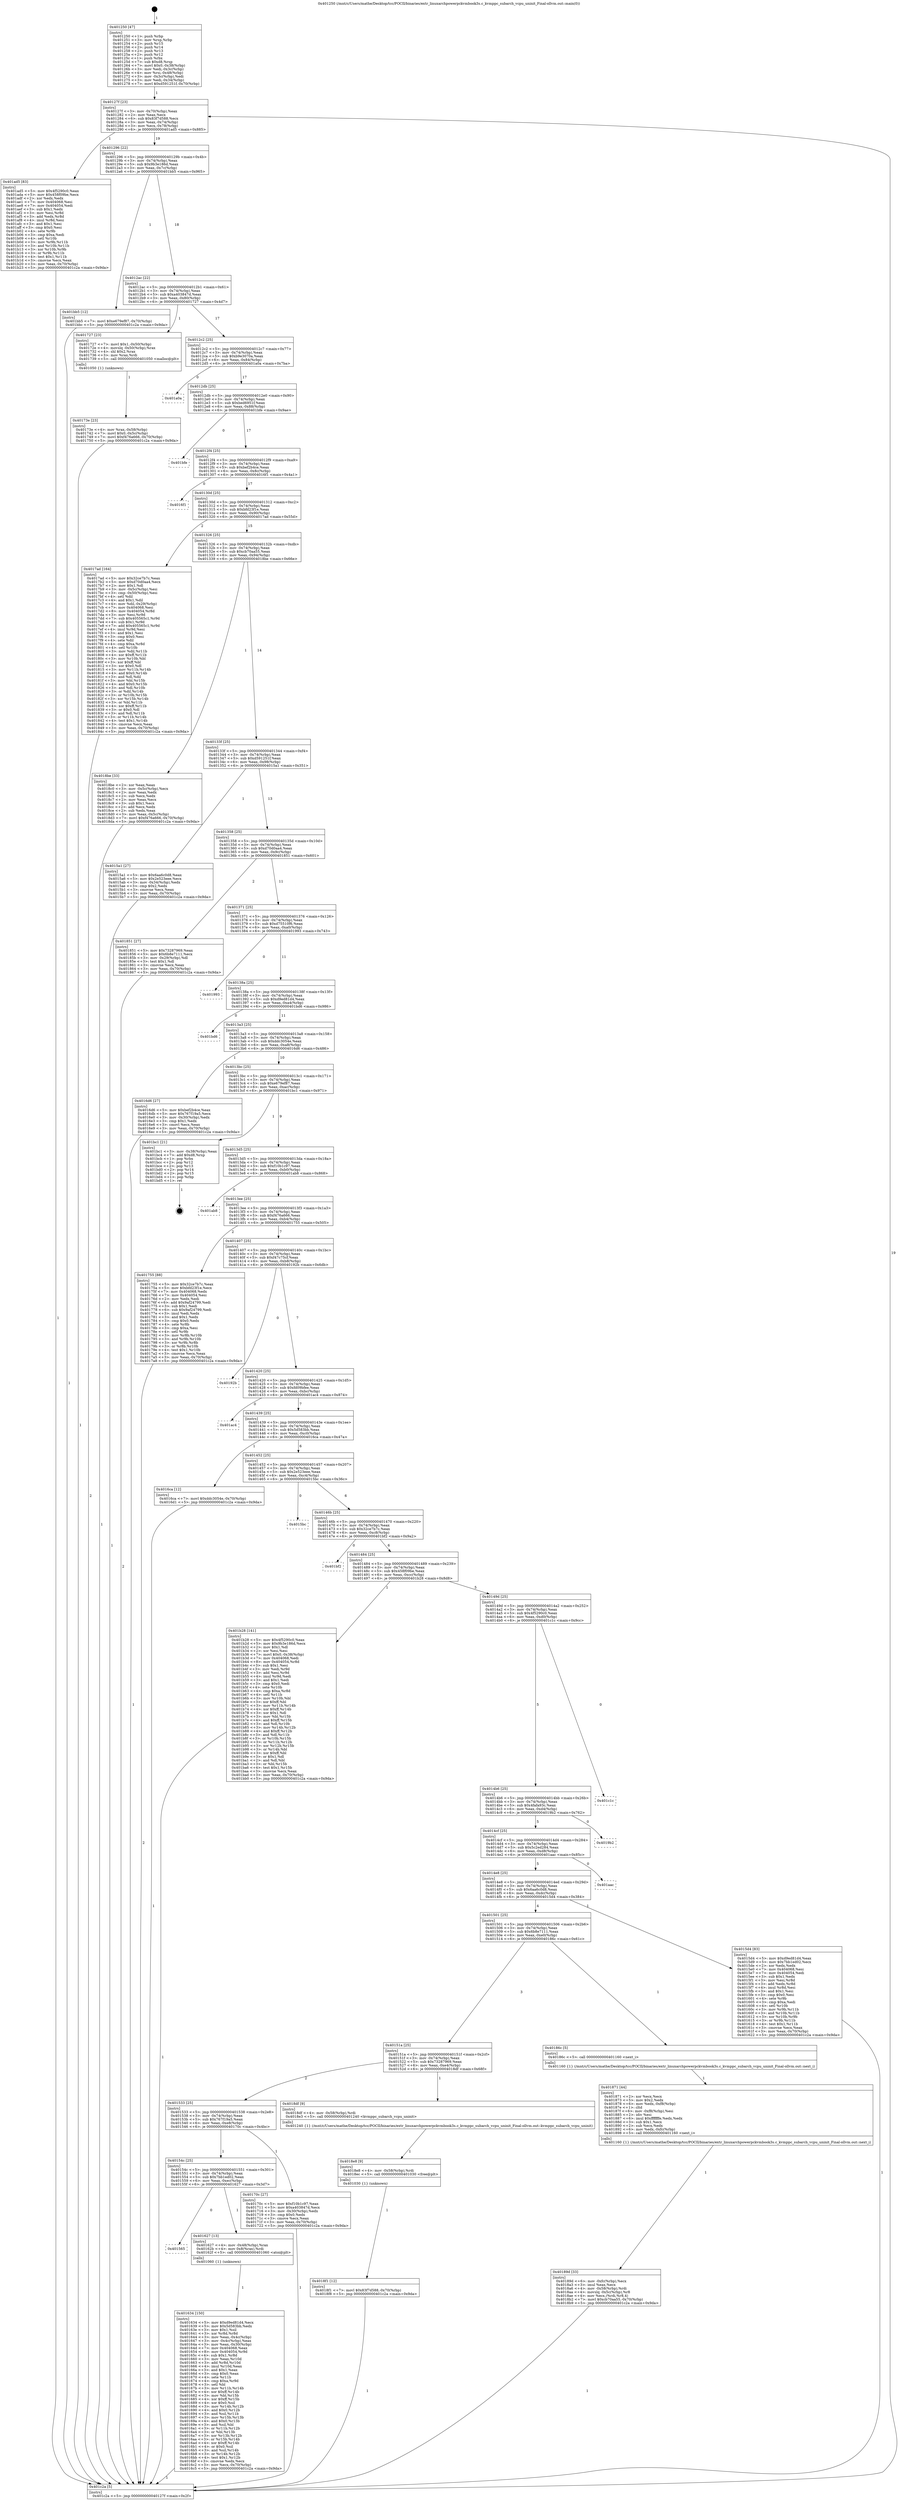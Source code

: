 digraph "0x401250" {
  label = "0x401250 (/mnt/c/Users/mathe/Desktop/tcc/POCII/binaries/extr_linuxarchpowerpckvmbook3s.c_kvmppc_subarch_vcpu_uninit_Final-ollvm.out::main(0))"
  labelloc = "t"
  node[shape=record]

  Entry [label="",width=0.3,height=0.3,shape=circle,fillcolor=black,style=filled]
  "0x40127f" [label="{
     0x40127f [23]\l
     | [instrs]\l
     &nbsp;&nbsp;0x40127f \<+3\>: mov -0x70(%rbp),%eax\l
     &nbsp;&nbsp;0x401282 \<+2\>: mov %eax,%ecx\l
     &nbsp;&nbsp;0x401284 \<+6\>: sub $0x83f7d588,%ecx\l
     &nbsp;&nbsp;0x40128a \<+3\>: mov %eax,-0x74(%rbp)\l
     &nbsp;&nbsp;0x40128d \<+3\>: mov %ecx,-0x78(%rbp)\l
     &nbsp;&nbsp;0x401290 \<+6\>: je 0000000000401ad5 \<main+0x885\>\l
  }"]
  "0x401ad5" [label="{
     0x401ad5 [83]\l
     | [instrs]\l
     &nbsp;&nbsp;0x401ad5 \<+5\>: mov $0x4f5290c0,%eax\l
     &nbsp;&nbsp;0x401ada \<+5\>: mov $0x458f09be,%ecx\l
     &nbsp;&nbsp;0x401adf \<+2\>: xor %edx,%edx\l
     &nbsp;&nbsp;0x401ae1 \<+7\>: mov 0x404068,%esi\l
     &nbsp;&nbsp;0x401ae8 \<+7\>: mov 0x404054,%edi\l
     &nbsp;&nbsp;0x401aef \<+3\>: sub $0x1,%edx\l
     &nbsp;&nbsp;0x401af2 \<+3\>: mov %esi,%r8d\l
     &nbsp;&nbsp;0x401af5 \<+3\>: add %edx,%r8d\l
     &nbsp;&nbsp;0x401af8 \<+4\>: imul %r8d,%esi\l
     &nbsp;&nbsp;0x401afc \<+3\>: and $0x1,%esi\l
     &nbsp;&nbsp;0x401aff \<+3\>: cmp $0x0,%esi\l
     &nbsp;&nbsp;0x401b02 \<+4\>: sete %r9b\l
     &nbsp;&nbsp;0x401b06 \<+3\>: cmp $0xa,%edi\l
     &nbsp;&nbsp;0x401b09 \<+4\>: setl %r10b\l
     &nbsp;&nbsp;0x401b0d \<+3\>: mov %r9b,%r11b\l
     &nbsp;&nbsp;0x401b10 \<+3\>: and %r10b,%r11b\l
     &nbsp;&nbsp;0x401b13 \<+3\>: xor %r10b,%r9b\l
     &nbsp;&nbsp;0x401b16 \<+3\>: or %r9b,%r11b\l
     &nbsp;&nbsp;0x401b19 \<+4\>: test $0x1,%r11b\l
     &nbsp;&nbsp;0x401b1d \<+3\>: cmovne %ecx,%eax\l
     &nbsp;&nbsp;0x401b20 \<+3\>: mov %eax,-0x70(%rbp)\l
     &nbsp;&nbsp;0x401b23 \<+5\>: jmp 0000000000401c2a \<main+0x9da\>\l
  }"]
  "0x401296" [label="{
     0x401296 [22]\l
     | [instrs]\l
     &nbsp;&nbsp;0x401296 \<+5\>: jmp 000000000040129b \<main+0x4b\>\l
     &nbsp;&nbsp;0x40129b \<+3\>: mov -0x74(%rbp),%eax\l
     &nbsp;&nbsp;0x40129e \<+5\>: sub $0x9b3e186d,%eax\l
     &nbsp;&nbsp;0x4012a3 \<+3\>: mov %eax,-0x7c(%rbp)\l
     &nbsp;&nbsp;0x4012a6 \<+6\>: je 0000000000401bb5 \<main+0x965\>\l
  }"]
  Exit [label="",width=0.3,height=0.3,shape=circle,fillcolor=black,style=filled,peripheries=2]
  "0x401bb5" [label="{
     0x401bb5 [12]\l
     | [instrs]\l
     &nbsp;&nbsp;0x401bb5 \<+7\>: movl $0xe679ef87,-0x70(%rbp)\l
     &nbsp;&nbsp;0x401bbc \<+5\>: jmp 0000000000401c2a \<main+0x9da\>\l
  }"]
  "0x4012ac" [label="{
     0x4012ac [22]\l
     | [instrs]\l
     &nbsp;&nbsp;0x4012ac \<+5\>: jmp 00000000004012b1 \<main+0x61\>\l
     &nbsp;&nbsp;0x4012b1 \<+3\>: mov -0x74(%rbp),%eax\l
     &nbsp;&nbsp;0x4012b4 \<+5\>: sub $0xa403847d,%eax\l
     &nbsp;&nbsp;0x4012b9 \<+3\>: mov %eax,-0x80(%rbp)\l
     &nbsp;&nbsp;0x4012bc \<+6\>: je 0000000000401727 \<main+0x4d7\>\l
  }"]
  "0x4018f1" [label="{
     0x4018f1 [12]\l
     | [instrs]\l
     &nbsp;&nbsp;0x4018f1 \<+7\>: movl $0x83f7d588,-0x70(%rbp)\l
     &nbsp;&nbsp;0x4018f8 \<+5\>: jmp 0000000000401c2a \<main+0x9da\>\l
  }"]
  "0x401727" [label="{
     0x401727 [23]\l
     | [instrs]\l
     &nbsp;&nbsp;0x401727 \<+7\>: movl $0x1,-0x50(%rbp)\l
     &nbsp;&nbsp;0x40172e \<+4\>: movslq -0x50(%rbp),%rax\l
     &nbsp;&nbsp;0x401732 \<+4\>: shl $0x2,%rax\l
     &nbsp;&nbsp;0x401736 \<+3\>: mov %rax,%rdi\l
     &nbsp;&nbsp;0x401739 \<+5\>: call 0000000000401050 \<malloc@plt\>\l
     | [calls]\l
     &nbsp;&nbsp;0x401050 \{1\} (unknown)\l
  }"]
  "0x4012c2" [label="{
     0x4012c2 [25]\l
     | [instrs]\l
     &nbsp;&nbsp;0x4012c2 \<+5\>: jmp 00000000004012c7 \<main+0x77\>\l
     &nbsp;&nbsp;0x4012c7 \<+3\>: mov -0x74(%rbp),%eax\l
     &nbsp;&nbsp;0x4012ca \<+5\>: sub $0xb9e3070a,%eax\l
     &nbsp;&nbsp;0x4012cf \<+6\>: mov %eax,-0x84(%rbp)\l
     &nbsp;&nbsp;0x4012d5 \<+6\>: je 0000000000401a0a \<main+0x7ba\>\l
  }"]
  "0x4018e8" [label="{
     0x4018e8 [9]\l
     | [instrs]\l
     &nbsp;&nbsp;0x4018e8 \<+4\>: mov -0x58(%rbp),%rdi\l
     &nbsp;&nbsp;0x4018ec \<+5\>: call 0000000000401030 \<free@plt\>\l
     | [calls]\l
     &nbsp;&nbsp;0x401030 \{1\} (unknown)\l
  }"]
  "0x401a0a" [label="{
     0x401a0a\l
  }", style=dashed]
  "0x4012db" [label="{
     0x4012db [25]\l
     | [instrs]\l
     &nbsp;&nbsp;0x4012db \<+5\>: jmp 00000000004012e0 \<main+0x90\>\l
     &nbsp;&nbsp;0x4012e0 \<+3\>: mov -0x74(%rbp),%eax\l
     &nbsp;&nbsp;0x4012e3 \<+5\>: sub $0xbed6951f,%eax\l
     &nbsp;&nbsp;0x4012e8 \<+6\>: mov %eax,-0x88(%rbp)\l
     &nbsp;&nbsp;0x4012ee \<+6\>: je 0000000000401bfe \<main+0x9ae\>\l
  }"]
  "0x40189d" [label="{
     0x40189d [33]\l
     | [instrs]\l
     &nbsp;&nbsp;0x40189d \<+6\>: mov -0xfc(%rbp),%ecx\l
     &nbsp;&nbsp;0x4018a3 \<+3\>: imul %eax,%ecx\l
     &nbsp;&nbsp;0x4018a6 \<+4\>: mov -0x58(%rbp),%rdi\l
     &nbsp;&nbsp;0x4018aa \<+4\>: movslq -0x5c(%rbp),%r8\l
     &nbsp;&nbsp;0x4018ae \<+4\>: mov %ecx,(%rdi,%r8,4)\l
     &nbsp;&nbsp;0x4018b2 \<+7\>: movl $0xcb70aa55,-0x70(%rbp)\l
     &nbsp;&nbsp;0x4018b9 \<+5\>: jmp 0000000000401c2a \<main+0x9da\>\l
  }"]
  "0x401bfe" [label="{
     0x401bfe\l
  }", style=dashed]
  "0x4012f4" [label="{
     0x4012f4 [25]\l
     | [instrs]\l
     &nbsp;&nbsp;0x4012f4 \<+5\>: jmp 00000000004012f9 \<main+0xa9\>\l
     &nbsp;&nbsp;0x4012f9 \<+3\>: mov -0x74(%rbp),%eax\l
     &nbsp;&nbsp;0x4012fc \<+5\>: sub $0xbef2b4ce,%eax\l
     &nbsp;&nbsp;0x401301 \<+6\>: mov %eax,-0x8c(%rbp)\l
     &nbsp;&nbsp;0x401307 \<+6\>: je 00000000004016f1 \<main+0x4a1\>\l
  }"]
  "0x401871" [label="{
     0x401871 [44]\l
     | [instrs]\l
     &nbsp;&nbsp;0x401871 \<+2\>: xor %ecx,%ecx\l
     &nbsp;&nbsp;0x401873 \<+5\>: mov $0x2,%edx\l
     &nbsp;&nbsp;0x401878 \<+6\>: mov %edx,-0xf8(%rbp)\l
     &nbsp;&nbsp;0x40187e \<+1\>: cltd\l
     &nbsp;&nbsp;0x40187f \<+6\>: mov -0xf8(%rbp),%esi\l
     &nbsp;&nbsp;0x401885 \<+2\>: idiv %esi\l
     &nbsp;&nbsp;0x401887 \<+6\>: imul $0xfffffffe,%edx,%edx\l
     &nbsp;&nbsp;0x40188d \<+3\>: sub $0x1,%ecx\l
     &nbsp;&nbsp;0x401890 \<+2\>: sub %ecx,%edx\l
     &nbsp;&nbsp;0x401892 \<+6\>: mov %edx,-0xfc(%rbp)\l
     &nbsp;&nbsp;0x401898 \<+5\>: call 0000000000401160 \<next_i\>\l
     | [calls]\l
     &nbsp;&nbsp;0x401160 \{1\} (/mnt/c/Users/mathe/Desktop/tcc/POCII/binaries/extr_linuxarchpowerpckvmbook3s.c_kvmppc_subarch_vcpu_uninit_Final-ollvm.out::next_i)\l
  }"]
  "0x4016f1" [label="{
     0x4016f1\l
  }", style=dashed]
  "0x40130d" [label="{
     0x40130d [25]\l
     | [instrs]\l
     &nbsp;&nbsp;0x40130d \<+5\>: jmp 0000000000401312 \<main+0xc2\>\l
     &nbsp;&nbsp;0x401312 \<+3\>: mov -0x74(%rbp),%eax\l
     &nbsp;&nbsp;0x401315 \<+5\>: sub $0xbfd23f1e,%eax\l
     &nbsp;&nbsp;0x40131a \<+6\>: mov %eax,-0x90(%rbp)\l
     &nbsp;&nbsp;0x401320 \<+6\>: je 00000000004017ad \<main+0x55d\>\l
  }"]
  "0x40173e" [label="{
     0x40173e [23]\l
     | [instrs]\l
     &nbsp;&nbsp;0x40173e \<+4\>: mov %rax,-0x58(%rbp)\l
     &nbsp;&nbsp;0x401742 \<+7\>: movl $0x0,-0x5c(%rbp)\l
     &nbsp;&nbsp;0x401749 \<+7\>: movl $0xf476a666,-0x70(%rbp)\l
     &nbsp;&nbsp;0x401750 \<+5\>: jmp 0000000000401c2a \<main+0x9da\>\l
  }"]
  "0x4017ad" [label="{
     0x4017ad [164]\l
     | [instrs]\l
     &nbsp;&nbsp;0x4017ad \<+5\>: mov $0x32ce7b7c,%eax\l
     &nbsp;&nbsp;0x4017b2 \<+5\>: mov $0xd70d0aa4,%ecx\l
     &nbsp;&nbsp;0x4017b7 \<+2\>: mov $0x1,%dl\l
     &nbsp;&nbsp;0x4017b9 \<+3\>: mov -0x5c(%rbp),%esi\l
     &nbsp;&nbsp;0x4017bc \<+3\>: cmp -0x50(%rbp),%esi\l
     &nbsp;&nbsp;0x4017bf \<+4\>: setl %dil\l
     &nbsp;&nbsp;0x4017c3 \<+4\>: and $0x1,%dil\l
     &nbsp;&nbsp;0x4017c7 \<+4\>: mov %dil,-0x29(%rbp)\l
     &nbsp;&nbsp;0x4017cb \<+7\>: mov 0x404068,%esi\l
     &nbsp;&nbsp;0x4017d2 \<+8\>: mov 0x404054,%r8d\l
     &nbsp;&nbsp;0x4017da \<+3\>: mov %esi,%r9d\l
     &nbsp;&nbsp;0x4017dd \<+7\>: sub $0x405565c1,%r9d\l
     &nbsp;&nbsp;0x4017e4 \<+4\>: sub $0x1,%r9d\l
     &nbsp;&nbsp;0x4017e8 \<+7\>: add $0x405565c1,%r9d\l
     &nbsp;&nbsp;0x4017ef \<+4\>: imul %r9d,%esi\l
     &nbsp;&nbsp;0x4017f3 \<+3\>: and $0x1,%esi\l
     &nbsp;&nbsp;0x4017f6 \<+3\>: cmp $0x0,%esi\l
     &nbsp;&nbsp;0x4017f9 \<+4\>: sete %dil\l
     &nbsp;&nbsp;0x4017fd \<+4\>: cmp $0xa,%r8d\l
     &nbsp;&nbsp;0x401801 \<+4\>: setl %r10b\l
     &nbsp;&nbsp;0x401805 \<+3\>: mov %dil,%r11b\l
     &nbsp;&nbsp;0x401808 \<+4\>: xor $0xff,%r11b\l
     &nbsp;&nbsp;0x40180c \<+3\>: mov %r10b,%bl\l
     &nbsp;&nbsp;0x40180f \<+3\>: xor $0xff,%bl\l
     &nbsp;&nbsp;0x401812 \<+3\>: xor $0x0,%dl\l
     &nbsp;&nbsp;0x401815 \<+3\>: mov %r11b,%r14b\l
     &nbsp;&nbsp;0x401818 \<+4\>: and $0x0,%r14b\l
     &nbsp;&nbsp;0x40181c \<+3\>: and %dl,%dil\l
     &nbsp;&nbsp;0x40181f \<+3\>: mov %bl,%r15b\l
     &nbsp;&nbsp;0x401822 \<+4\>: and $0x0,%r15b\l
     &nbsp;&nbsp;0x401826 \<+3\>: and %dl,%r10b\l
     &nbsp;&nbsp;0x401829 \<+3\>: or %dil,%r14b\l
     &nbsp;&nbsp;0x40182c \<+3\>: or %r10b,%r15b\l
     &nbsp;&nbsp;0x40182f \<+3\>: xor %r15b,%r14b\l
     &nbsp;&nbsp;0x401832 \<+3\>: or %bl,%r11b\l
     &nbsp;&nbsp;0x401835 \<+4\>: xor $0xff,%r11b\l
     &nbsp;&nbsp;0x401839 \<+3\>: or $0x0,%dl\l
     &nbsp;&nbsp;0x40183c \<+3\>: and %dl,%r11b\l
     &nbsp;&nbsp;0x40183f \<+3\>: or %r11b,%r14b\l
     &nbsp;&nbsp;0x401842 \<+4\>: test $0x1,%r14b\l
     &nbsp;&nbsp;0x401846 \<+3\>: cmovne %ecx,%eax\l
     &nbsp;&nbsp;0x401849 \<+3\>: mov %eax,-0x70(%rbp)\l
     &nbsp;&nbsp;0x40184c \<+5\>: jmp 0000000000401c2a \<main+0x9da\>\l
  }"]
  "0x401326" [label="{
     0x401326 [25]\l
     | [instrs]\l
     &nbsp;&nbsp;0x401326 \<+5\>: jmp 000000000040132b \<main+0xdb\>\l
     &nbsp;&nbsp;0x40132b \<+3\>: mov -0x74(%rbp),%eax\l
     &nbsp;&nbsp;0x40132e \<+5\>: sub $0xcb70aa55,%eax\l
     &nbsp;&nbsp;0x401333 \<+6\>: mov %eax,-0x94(%rbp)\l
     &nbsp;&nbsp;0x401339 \<+6\>: je 00000000004018be \<main+0x66e\>\l
  }"]
  "0x401634" [label="{
     0x401634 [150]\l
     | [instrs]\l
     &nbsp;&nbsp;0x401634 \<+5\>: mov $0xd9ed81d4,%ecx\l
     &nbsp;&nbsp;0x401639 \<+5\>: mov $0x5d583bb,%edx\l
     &nbsp;&nbsp;0x40163e \<+3\>: mov $0x1,%sil\l
     &nbsp;&nbsp;0x401641 \<+3\>: xor %r8d,%r8d\l
     &nbsp;&nbsp;0x401644 \<+3\>: mov %eax,-0x4c(%rbp)\l
     &nbsp;&nbsp;0x401647 \<+3\>: mov -0x4c(%rbp),%eax\l
     &nbsp;&nbsp;0x40164a \<+3\>: mov %eax,-0x30(%rbp)\l
     &nbsp;&nbsp;0x40164d \<+7\>: mov 0x404068,%eax\l
     &nbsp;&nbsp;0x401654 \<+8\>: mov 0x404054,%r9d\l
     &nbsp;&nbsp;0x40165c \<+4\>: sub $0x1,%r8d\l
     &nbsp;&nbsp;0x401660 \<+3\>: mov %eax,%r10d\l
     &nbsp;&nbsp;0x401663 \<+3\>: add %r8d,%r10d\l
     &nbsp;&nbsp;0x401666 \<+4\>: imul %r10d,%eax\l
     &nbsp;&nbsp;0x40166a \<+3\>: and $0x1,%eax\l
     &nbsp;&nbsp;0x40166d \<+3\>: cmp $0x0,%eax\l
     &nbsp;&nbsp;0x401670 \<+4\>: sete %r11b\l
     &nbsp;&nbsp;0x401674 \<+4\>: cmp $0xa,%r9d\l
     &nbsp;&nbsp;0x401678 \<+3\>: setl %bl\l
     &nbsp;&nbsp;0x40167b \<+3\>: mov %r11b,%r14b\l
     &nbsp;&nbsp;0x40167e \<+4\>: xor $0xff,%r14b\l
     &nbsp;&nbsp;0x401682 \<+3\>: mov %bl,%r15b\l
     &nbsp;&nbsp;0x401685 \<+4\>: xor $0xff,%r15b\l
     &nbsp;&nbsp;0x401689 \<+4\>: xor $0x0,%sil\l
     &nbsp;&nbsp;0x40168d \<+3\>: mov %r14b,%r12b\l
     &nbsp;&nbsp;0x401690 \<+4\>: and $0x0,%r12b\l
     &nbsp;&nbsp;0x401694 \<+3\>: and %sil,%r11b\l
     &nbsp;&nbsp;0x401697 \<+3\>: mov %r15b,%r13b\l
     &nbsp;&nbsp;0x40169a \<+4\>: and $0x0,%r13b\l
     &nbsp;&nbsp;0x40169e \<+3\>: and %sil,%bl\l
     &nbsp;&nbsp;0x4016a1 \<+3\>: or %r11b,%r12b\l
     &nbsp;&nbsp;0x4016a4 \<+3\>: or %bl,%r13b\l
     &nbsp;&nbsp;0x4016a7 \<+3\>: xor %r13b,%r12b\l
     &nbsp;&nbsp;0x4016aa \<+3\>: or %r15b,%r14b\l
     &nbsp;&nbsp;0x4016ad \<+4\>: xor $0xff,%r14b\l
     &nbsp;&nbsp;0x4016b1 \<+4\>: or $0x0,%sil\l
     &nbsp;&nbsp;0x4016b5 \<+3\>: and %sil,%r14b\l
     &nbsp;&nbsp;0x4016b8 \<+3\>: or %r14b,%r12b\l
     &nbsp;&nbsp;0x4016bb \<+4\>: test $0x1,%r12b\l
     &nbsp;&nbsp;0x4016bf \<+3\>: cmovne %edx,%ecx\l
     &nbsp;&nbsp;0x4016c2 \<+3\>: mov %ecx,-0x70(%rbp)\l
     &nbsp;&nbsp;0x4016c5 \<+5\>: jmp 0000000000401c2a \<main+0x9da\>\l
  }"]
  "0x4018be" [label="{
     0x4018be [33]\l
     | [instrs]\l
     &nbsp;&nbsp;0x4018be \<+2\>: xor %eax,%eax\l
     &nbsp;&nbsp;0x4018c0 \<+3\>: mov -0x5c(%rbp),%ecx\l
     &nbsp;&nbsp;0x4018c3 \<+2\>: mov %eax,%edx\l
     &nbsp;&nbsp;0x4018c5 \<+2\>: sub %ecx,%edx\l
     &nbsp;&nbsp;0x4018c7 \<+2\>: mov %eax,%ecx\l
     &nbsp;&nbsp;0x4018c9 \<+3\>: sub $0x1,%ecx\l
     &nbsp;&nbsp;0x4018cc \<+2\>: add %ecx,%edx\l
     &nbsp;&nbsp;0x4018ce \<+2\>: sub %edx,%eax\l
     &nbsp;&nbsp;0x4018d0 \<+3\>: mov %eax,-0x5c(%rbp)\l
     &nbsp;&nbsp;0x4018d3 \<+7\>: movl $0xf476a666,-0x70(%rbp)\l
     &nbsp;&nbsp;0x4018da \<+5\>: jmp 0000000000401c2a \<main+0x9da\>\l
  }"]
  "0x40133f" [label="{
     0x40133f [25]\l
     | [instrs]\l
     &nbsp;&nbsp;0x40133f \<+5\>: jmp 0000000000401344 \<main+0xf4\>\l
     &nbsp;&nbsp;0x401344 \<+3\>: mov -0x74(%rbp),%eax\l
     &nbsp;&nbsp;0x401347 \<+5\>: sub $0xd591251f,%eax\l
     &nbsp;&nbsp;0x40134c \<+6\>: mov %eax,-0x98(%rbp)\l
     &nbsp;&nbsp;0x401352 \<+6\>: je 00000000004015a1 \<main+0x351\>\l
  }"]
  "0x401565" [label="{
     0x401565\l
  }", style=dashed]
  "0x4015a1" [label="{
     0x4015a1 [27]\l
     | [instrs]\l
     &nbsp;&nbsp;0x4015a1 \<+5\>: mov $0x6aa6c0d8,%eax\l
     &nbsp;&nbsp;0x4015a6 \<+5\>: mov $0x2e523eee,%ecx\l
     &nbsp;&nbsp;0x4015ab \<+3\>: mov -0x34(%rbp),%edx\l
     &nbsp;&nbsp;0x4015ae \<+3\>: cmp $0x2,%edx\l
     &nbsp;&nbsp;0x4015b1 \<+3\>: cmovne %ecx,%eax\l
     &nbsp;&nbsp;0x4015b4 \<+3\>: mov %eax,-0x70(%rbp)\l
     &nbsp;&nbsp;0x4015b7 \<+5\>: jmp 0000000000401c2a \<main+0x9da\>\l
  }"]
  "0x401358" [label="{
     0x401358 [25]\l
     | [instrs]\l
     &nbsp;&nbsp;0x401358 \<+5\>: jmp 000000000040135d \<main+0x10d\>\l
     &nbsp;&nbsp;0x40135d \<+3\>: mov -0x74(%rbp),%eax\l
     &nbsp;&nbsp;0x401360 \<+5\>: sub $0xd70d0aa4,%eax\l
     &nbsp;&nbsp;0x401365 \<+6\>: mov %eax,-0x9c(%rbp)\l
     &nbsp;&nbsp;0x40136b \<+6\>: je 0000000000401851 \<main+0x601\>\l
  }"]
  "0x401c2a" [label="{
     0x401c2a [5]\l
     | [instrs]\l
     &nbsp;&nbsp;0x401c2a \<+5\>: jmp 000000000040127f \<main+0x2f\>\l
  }"]
  "0x401250" [label="{
     0x401250 [47]\l
     | [instrs]\l
     &nbsp;&nbsp;0x401250 \<+1\>: push %rbp\l
     &nbsp;&nbsp;0x401251 \<+3\>: mov %rsp,%rbp\l
     &nbsp;&nbsp;0x401254 \<+2\>: push %r15\l
     &nbsp;&nbsp;0x401256 \<+2\>: push %r14\l
     &nbsp;&nbsp;0x401258 \<+2\>: push %r13\l
     &nbsp;&nbsp;0x40125a \<+2\>: push %r12\l
     &nbsp;&nbsp;0x40125c \<+1\>: push %rbx\l
     &nbsp;&nbsp;0x40125d \<+7\>: sub $0xd8,%rsp\l
     &nbsp;&nbsp;0x401264 \<+7\>: movl $0x0,-0x38(%rbp)\l
     &nbsp;&nbsp;0x40126b \<+3\>: mov %edi,-0x3c(%rbp)\l
     &nbsp;&nbsp;0x40126e \<+4\>: mov %rsi,-0x48(%rbp)\l
     &nbsp;&nbsp;0x401272 \<+3\>: mov -0x3c(%rbp),%edi\l
     &nbsp;&nbsp;0x401275 \<+3\>: mov %edi,-0x34(%rbp)\l
     &nbsp;&nbsp;0x401278 \<+7\>: movl $0xd591251f,-0x70(%rbp)\l
  }"]
  "0x401627" [label="{
     0x401627 [13]\l
     | [instrs]\l
     &nbsp;&nbsp;0x401627 \<+4\>: mov -0x48(%rbp),%rax\l
     &nbsp;&nbsp;0x40162b \<+4\>: mov 0x8(%rax),%rdi\l
     &nbsp;&nbsp;0x40162f \<+5\>: call 0000000000401060 \<atoi@plt\>\l
     | [calls]\l
     &nbsp;&nbsp;0x401060 \{1\} (unknown)\l
  }"]
  "0x401851" [label="{
     0x401851 [27]\l
     | [instrs]\l
     &nbsp;&nbsp;0x401851 \<+5\>: mov $0x73287969,%eax\l
     &nbsp;&nbsp;0x401856 \<+5\>: mov $0x6b8e7111,%ecx\l
     &nbsp;&nbsp;0x40185b \<+3\>: mov -0x29(%rbp),%dl\l
     &nbsp;&nbsp;0x40185e \<+3\>: test $0x1,%dl\l
     &nbsp;&nbsp;0x401861 \<+3\>: cmovne %ecx,%eax\l
     &nbsp;&nbsp;0x401864 \<+3\>: mov %eax,-0x70(%rbp)\l
     &nbsp;&nbsp;0x401867 \<+5\>: jmp 0000000000401c2a \<main+0x9da\>\l
  }"]
  "0x401371" [label="{
     0x401371 [25]\l
     | [instrs]\l
     &nbsp;&nbsp;0x401371 \<+5\>: jmp 0000000000401376 \<main+0x126\>\l
     &nbsp;&nbsp;0x401376 \<+3\>: mov -0x74(%rbp),%eax\l
     &nbsp;&nbsp;0x401379 \<+5\>: sub $0xd75510f6,%eax\l
     &nbsp;&nbsp;0x40137e \<+6\>: mov %eax,-0xa0(%rbp)\l
     &nbsp;&nbsp;0x401384 \<+6\>: je 0000000000401993 \<main+0x743\>\l
  }"]
  "0x40154c" [label="{
     0x40154c [25]\l
     | [instrs]\l
     &nbsp;&nbsp;0x40154c \<+5\>: jmp 0000000000401551 \<main+0x301\>\l
     &nbsp;&nbsp;0x401551 \<+3\>: mov -0x74(%rbp),%eax\l
     &nbsp;&nbsp;0x401554 \<+5\>: sub $0x7bb1ed02,%eax\l
     &nbsp;&nbsp;0x401559 \<+6\>: mov %eax,-0xec(%rbp)\l
     &nbsp;&nbsp;0x40155f \<+6\>: je 0000000000401627 \<main+0x3d7\>\l
  }"]
  "0x401993" [label="{
     0x401993\l
  }", style=dashed]
  "0x40138a" [label="{
     0x40138a [25]\l
     | [instrs]\l
     &nbsp;&nbsp;0x40138a \<+5\>: jmp 000000000040138f \<main+0x13f\>\l
     &nbsp;&nbsp;0x40138f \<+3\>: mov -0x74(%rbp),%eax\l
     &nbsp;&nbsp;0x401392 \<+5\>: sub $0xd9ed81d4,%eax\l
     &nbsp;&nbsp;0x401397 \<+6\>: mov %eax,-0xa4(%rbp)\l
     &nbsp;&nbsp;0x40139d \<+6\>: je 0000000000401bd6 \<main+0x986\>\l
  }"]
  "0x40170c" [label="{
     0x40170c [27]\l
     | [instrs]\l
     &nbsp;&nbsp;0x40170c \<+5\>: mov $0xf10b1c97,%eax\l
     &nbsp;&nbsp;0x401711 \<+5\>: mov $0xa403847d,%ecx\l
     &nbsp;&nbsp;0x401716 \<+3\>: mov -0x30(%rbp),%edx\l
     &nbsp;&nbsp;0x401719 \<+3\>: cmp $0x0,%edx\l
     &nbsp;&nbsp;0x40171c \<+3\>: cmove %ecx,%eax\l
     &nbsp;&nbsp;0x40171f \<+3\>: mov %eax,-0x70(%rbp)\l
     &nbsp;&nbsp;0x401722 \<+5\>: jmp 0000000000401c2a \<main+0x9da\>\l
  }"]
  "0x401bd6" [label="{
     0x401bd6\l
  }", style=dashed]
  "0x4013a3" [label="{
     0x4013a3 [25]\l
     | [instrs]\l
     &nbsp;&nbsp;0x4013a3 \<+5\>: jmp 00000000004013a8 \<main+0x158\>\l
     &nbsp;&nbsp;0x4013a8 \<+3\>: mov -0x74(%rbp),%eax\l
     &nbsp;&nbsp;0x4013ab \<+5\>: sub $0xddc3054e,%eax\l
     &nbsp;&nbsp;0x4013b0 \<+6\>: mov %eax,-0xa8(%rbp)\l
     &nbsp;&nbsp;0x4013b6 \<+6\>: je 00000000004016d6 \<main+0x486\>\l
  }"]
  "0x401533" [label="{
     0x401533 [25]\l
     | [instrs]\l
     &nbsp;&nbsp;0x401533 \<+5\>: jmp 0000000000401538 \<main+0x2e8\>\l
     &nbsp;&nbsp;0x401538 \<+3\>: mov -0x74(%rbp),%eax\l
     &nbsp;&nbsp;0x40153b \<+5\>: sub $0x767f19a5,%eax\l
     &nbsp;&nbsp;0x401540 \<+6\>: mov %eax,-0xe8(%rbp)\l
     &nbsp;&nbsp;0x401546 \<+6\>: je 000000000040170c \<main+0x4bc\>\l
  }"]
  "0x4016d6" [label="{
     0x4016d6 [27]\l
     | [instrs]\l
     &nbsp;&nbsp;0x4016d6 \<+5\>: mov $0xbef2b4ce,%eax\l
     &nbsp;&nbsp;0x4016db \<+5\>: mov $0x767f19a5,%ecx\l
     &nbsp;&nbsp;0x4016e0 \<+3\>: mov -0x30(%rbp),%edx\l
     &nbsp;&nbsp;0x4016e3 \<+3\>: cmp $0x1,%edx\l
     &nbsp;&nbsp;0x4016e6 \<+3\>: cmovl %ecx,%eax\l
     &nbsp;&nbsp;0x4016e9 \<+3\>: mov %eax,-0x70(%rbp)\l
     &nbsp;&nbsp;0x4016ec \<+5\>: jmp 0000000000401c2a \<main+0x9da\>\l
  }"]
  "0x4013bc" [label="{
     0x4013bc [25]\l
     | [instrs]\l
     &nbsp;&nbsp;0x4013bc \<+5\>: jmp 00000000004013c1 \<main+0x171\>\l
     &nbsp;&nbsp;0x4013c1 \<+3\>: mov -0x74(%rbp),%eax\l
     &nbsp;&nbsp;0x4013c4 \<+5\>: sub $0xe679ef87,%eax\l
     &nbsp;&nbsp;0x4013c9 \<+6\>: mov %eax,-0xac(%rbp)\l
     &nbsp;&nbsp;0x4013cf \<+6\>: je 0000000000401bc1 \<main+0x971\>\l
  }"]
  "0x4018df" [label="{
     0x4018df [9]\l
     | [instrs]\l
     &nbsp;&nbsp;0x4018df \<+4\>: mov -0x58(%rbp),%rdi\l
     &nbsp;&nbsp;0x4018e3 \<+5\>: call 0000000000401240 \<kvmppc_subarch_vcpu_uninit\>\l
     | [calls]\l
     &nbsp;&nbsp;0x401240 \{1\} (/mnt/c/Users/mathe/Desktop/tcc/POCII/binaries/extr_linuxarchpowerpckvmbook3s.c_kvmppc_subarch_vcpu_uninit_Final-ollvm.out::kvmppc_subarch_vcpu_uninit)\l
  }"]
  "0x401bc1" [label="{
     0x401bc1 [21]\l
     | [instrs]\l
     &nbsp;&nbsp;0x401bc1 \<+3\>: mov -0x38(%rbp),%eax\l
     &nbsp;&nbsp;0x401bc4 \<+7\>: add $0xd8,%rsp\l
     &nbsp;&nbsp;0x401bcb \<+1\>: pop %rbx\l
     &nbsp;&nbsp;0x401bcc \<+2\>: pop %r12\l
     &nbsp;&nbsp;0x401bce \<+2\>: pop %r13\l
     &nbsp;&nbsp;0x401bd0 \<+2\>: pop %r14\l
     &nbsp;&nbsp;0x401bd2 \<+2\>: pop %r15\l
     &nbsp;&nbsp;0x401bd4 \<+1\>: pop %rbp\l
     &nbsp;&nbsp;0x401bd5 \<+1\>: ret\l
  }"]
  "0x4013d5" [label="{
     0x4013d5 [25]\l
     | [instrs]\l
     &nbsp;&nbsp;0x4013d5 \<+5\>: jmp 00000000004013da \<main+0x18a\>\l
     &nbsp;&nbsp;0x4013da \<+3\>: mov -0x74(%rbp),%eax\l
     &nbsp;&nbsp;0x4013dd \<+5\>: sub $0xf10b1c97,%eax\l
     &nbsp;&nbsp;0x4013e2 \<+6\>: mov %eax,-0xb0(%rbp)\l
     &nbsp;&nbsp;0x4013e8 \<+6\>: je 0000000000401ab8 \<main+0x868\>\l
  }"]
  "0x40151a" [label="{
     0x40151a [25]\l
     | [instrs]\l
     &nbsp;&nbsp;0x40151a \<+5\>: jmp 000000000040151f \<main+0x2cf\>\l
     &nbsp;&nbsp;0x40151f \<+3\>: mov -0x74(%rbp),%eax\l
     &nbsp;&nbsp;0x401522 \<+5\>: sub $0x73287969,%eax\l
     &nbsp;&nbsp;0x401527 \<+6\>: mov %eax,-0xe4(%rbp)\l
     &nbsp;&nbsp;0x40152d \<+6\>: je 00000000004018df \<main+0x68f\>\l
  }"]
  "0x401ab8" [label="{
     0x401ab8\l
  }", style=dashed]
  "0x4013ee" [label="{
     0x4013ee [25]\l
     | [instrs]\l
     &nbsp;&nbsp;0x4013ee \<+5\>: jmp 00000000004013f3 \<main+0x1a3\>\l
     &nbsp;&nbsp;0x4013f3 \<+3\>: mov -0x74(%rbp),%eax\l
     &nbsp;&nbsp;0x4013f6 \<+5\>: sub $0xf476a666,%eax\l
     &nbsp;&nbsp;0x4013fb \<+6\>: mov %eax,-0xb4(%rbp)\l
     &nbsp;&nbsp;0x401401 \<+6\>: je 0000000000401755 \<main+0x505\>\l
  }"]
  "0x40186c" [label="{
     0x40186c [5]\l
     | [instrs]\l
     &nbsp;&nbsp;0x40186c \<+5\>: call 0000000000401160 \<next_i\>\l
     | [calls]\l
     &nbsp;&nbsp;0x401160 \{1\} (/mnt/c/Users/mathe/Desktop/tcc/POCII/binaries/extr_linuxarchpowerpckvmbook3s.c_kvmppc_subarch_vcpu_uninit_Final-ollvm.out::next_i)\l
  }"]
  "0x401755" [label="{
     0x401755 [88]\l
     | [instrs]\l
     &nbsp;&nbsp;0x401755 \<+5\>: mov $0x32ce7b7c,%eax\l
     &nbsp;&nbsp;0x40175a \<+5\>: mov $0xbfd23f1e,%ecx\l
     &nbsp;&nbsp;0x40175f \<+7\>: mov 0x404068,%edx\l
     &nbsp;&nbsp;0x401766 \<+7\>: mov 0x404054,%esi\l
     &nbsp;&nbsp;0x40176d \<+2\>: mov %edx,%edi\l
     &nbsp;&nbsp;0x40176f \<+6\>: add $0x9af24799,%edi\l
     &nbsp;&nbsp;0x401775 \<+3\>: sub $0x1,%edi\l
     &nbsp;&nbsp;0x401778 \<+6\>: sub $0x9af24799,%edi\l
     &nbsp;&nbsp;0x40177e \<+3\>: imul %edi,%edx\l
     &nbsp;&nbsp;0x401781 \<+3\>: and $0x1,%edx\l
     &nbsp;&nbsp;0x401784 \<+3\>: cmp $0x0,%edx\l
     &nbsp;&nbsp;0x401787 \<+4\>: sete %r8b\l
     &nbsp;&nbsp;0x40178b \<+3\>: cmp $0xa,%esi\l
     &nbsp;&nbsp;0x40178e \<+4\>: setl %r9b\l
     &nbsp;&nbsp;0x401792 \<+3\>: mov %r8b,%r10b\l
     &nbsp;&nbsp;0x401795 \<+3\>: and %r9b,%r10b\l
     &nbsp;&nbsp;0x401798 \<+3\>: xor %r9b,%r8b\l
     &nbsp;&nbsp;0x40179b \<+3\>: or %r8b,%r10b\l
     &nbsp;&nbsp;0x40179e \<+4\>: test $0x1,%r10b\l
     &nbsp;&nbsp;0x4017a2 \<+3\>: cmovne %ecx,%eax\l
     &nbsp;&nbsp;0x4017a5 \<+3\>: mov %eax,-0x70(%rbp)\l
     &nbsp;&nbsp;0x4017a8 \<+5\>: jmp 0000000000401c2a \<main+0x9da\>\l
  }"]
  "0x401407" [label="{
     0x401407 [25]\l
     | [instrs]\l
     &nbsp;&nbsp;0x401407 \<+5\>: jmp 000000000040140c \<main+0x1bc\>\l
     &nbsp;&nbsp;0x40140c \<+3\>: mov -0x74(%rbp),%eax\l
     &nbsp;&nbsp;0x40140f \<+5\>: sub $0xf47c75cf,%eax\l
     &nbsp;&nbsp;0x401414 \<+6\>: mov %eax,-0xb8(%rbp)\l
     &nbsp;&nbsp;0x40141a \<+6\>: je 000000000040192b \<main+0x6db\>\l
  }"]
  "0x401501" [label="{
     0x401501 [25]\l
     | [instrs]\l
     &nbsp;&nbsp;0x401501 \<+5\>: jmp 0000000000401506 \<main+0x2b6\>\l
     &nbsp;&nbsp;0x401506 \<+3\>: mov -0x74(%rbp),%eax\l
     &nbsp;&nbsp;0x401509 \<+5\>: sub $0x6b8e7111,%eax\l
     &nbsp;&nbsp;0x40150e \<+6\>: mov %eax,-0xe0(%rbp)\l
     &nbsp;&nbsp;0x401514 \<+6\>: je 000000000040186c \<main+0x61c\>\l
  }"]
  "0x40192b" [label="{
     0x40192b\l
  }", style=dashed]
  "0x401420" [label="{
     0x401420 [25]\l
     | [instrs]\l
     &nbsp;&nbsp;0x401420 \<+5\>: jmp 0000000000401425 \<main+0x1d5\>\l
     &nbsp;&nbsp;0x401425 \<+3\>: mov -0x74(%rbp),%eax\l
     &nbsp;&nbsp;0x401428 \<+5\>: sub $0xfd09bfee,%eax\l
     &nbsp;&nbsp;0x40142d \<+6\>: mov %eax,-0xbc(%rbp)\l
     &nbsp;&nbsp;0x401433 \<+6\>: je 0000000000401ac4 \<main+0x874\>\l
  }"]
  "0x4015d4" [label="{
     0x4015d4 [83]\l
     | [instrs]\l
     &nbsp;&nbsp;0x4015d4 \<+5\>: mov $0xd9ed81d4,%eax\l
     &nbsp;&nbsp;0x4015d9 \<+5\>: mov $0x7bb1ed02,%ecx\l
     &nbsp;&nbsp;0x4015de \<+2\>: xor %edx,%edx\l
     &nbsp;&nbsp;0x4015e0 \<+7\>: mov 0x404068,%esi\l
     &nbsp;&nbsp;0x4015e7 \<+7\>: mov 0x404054,%edi\l
     &nbsp;&nbsp;0x4015ee \<+3\>: sub $0x1,%edx\l
     &nbsp;&nbsp;0x4015f1 \<+3\>: mov %esi,%r8d\l
     &nbsp;&nbsp;0x4015f4 \<+3\>: add %edx,%r8d\l
     &nbsp;&nbsp;0x4015f7 \<+4\>: imul %r8d,%esi\l
     &nbsp;&nbsp;0x4015fb \<+3\>: and $0x1,%esi\l
     &nbsp;&nbsp;0x4015fe \<+3\>: cmp $0x0,%esi\l
     &nbsp;&nbsp;0x401601 \<+4\>: sete %r9b\l
     &nbsp;&nbsp;0x401605 \<+3\>: cmp $0xa,%edi\l
     &nbsp;&nbsp;0x401608 \<+4\>: setl %r10b\l
     &nbsp;&nbsp;0x40160c \<+3\>: mov %r9b,%r11b\l
     &nbsp;&nbsp;0x40160f \<+3\>: and %r10b,%r11b\l
     &nbsp;&nbsp;0x401612 \<+3\>: xor %r10b,%r9b\l
     &nbsp;&nbsp;0x401615 \<+3\>: or %r9b,%r11b\l
     &nbsp;&nbsp;0x401618 \<+4\>: test $0x1,%r11b\l
     &nbsp;&nbsp;0x40161c \<+3\>: cmovne %ecx,%eax\l
     &nbsp;&nbsp;0x40161f \<+3\>: mov %eax,-0x70(%rbp)\l
     &nbsp;&nbsp;0x401622 \<+5\>: jmp 0000000000401c2a \<main+0x9da\>\l
  }"]
  "0x401ac4" [label="{
     0x401ac4\l
  }", style=dashed]
  "0x401439" [label="{
     0x401439 [25]\l
     | [instrs]\l
     &nbsp;&nbsp;0x401439 \<+5\>: jmp 000000000040143e \<main+0x1ee\>\l
     &nbsp;&nbsp;0x40143e \<+3\>: mov -0x74(%rbp),%eax\l
     &nbsp;&nbsp;0x401441 \<+5\>: sub $0x5d583bb,%eax\l
     &nbsp;&nbsp;0x401446 \<+6\>: mov %eax,-0xc0(%rbp)\l
     &nbsp;&nbsp;0x40144c \<+6\>: je 00000000004016ca \<main+0x47a\>\l
  }"]
  "0x4014e8" [label="{
     0x4014e8 [25]\l
     | [instrs]\l
     &nbsp;&nbsp;0x4014e8 \<+5\>: jmp 00000000004014ed \<main+0x29d\>\l
     &nbsp;&nbsp;0x4014ed \<+3\>: mov -0x74(%rbp),%eax\l
     &nbsp;&nbsp;0x4014f0 \<+5\>: sub $0x6aa6c0d8,%eax\l
     &nbsp;&nbsp;0x4014f5 \<+6\>: mov %eax,-0xdc(%rbp)\l
     &nbsp;&nbsp;0x4014fb \<+6\>: je 00000000004015d4 \<main+0x384\>\l
  }"]
  "0x4016ca" [label="{
     0x4016ca [12]\l
     | [instrs]\l
     &nbsp;&nbsp;0x4016ca \<+7\>: movl $0xddc3054e,-0x70(%rbp)\l
     &nbsp;&nbsp;0x4016d1 \<+5\>: jmp 0000000000401c2a \<main+0x9da\>\l
  }"]
  "0x401452" [label="{
     0x401452 [25]\l
     | [instrs]\l
     &nbsp;&nbsp;0x401452 \<+5\>: jmp 0000000000401457 \<main+0x207\>\l
     &nbsp;&nbsp;0x401457 \<+3\>: mov -0x74(%rbp),%eax\l
     &nbsp;&nbsp;0x40145a \<+5\>: sub $0x2e523eee,%eax\l
     &nbsp;&nbsp;0x40145f \<+6\>: mov %eax,-0xc4(%rbp)\l
     &nbsp;&nbsp;0x401465 \<+6\>: je 00000000004015bc \<main+0x36c\>\l
  }"]
  "0x401aac" [label="{
     0x401aac\l
  }", style=dashed]
  "0x4015bc" [label="{
     0x4015bc\l
  }", style=dashed]
  "0x40146b" [label="{
     0x40146b [25]\l
     | [instrs]\l
     &nbsp;&nbsp;0x40146b \<+5\>: jmp 0000000000401470 \<main+0x220\>\l
     &nbsp;&nbsp;0x401470 \<+3\>: mov -0x74(%rbp),%eax\l
     &nbsp;&nbsp;0x401473 \<+5\>: sub $0x32ce7b7c,%eax\l
     &nbsp;&nbsp;0x401478 \<+6\>: mov %eax,-0xc8(%rbp)\l
     &nbsp;&nbsp;0x40147e \<+6\>: je 0000000000401bf2 \<main+0x9a2\>\l
  }"]
  "0x4014cf" [label="{
     0x4014cf [25]\l
     | [instrs]\l
     &nbsp;&nbsp;0x4014cf \<+5\>: jmp 00000000004014d4 \<main+0x284\>\l
     &nbsp;&nbsp;0x4014d4 \<+3\>: mov -0x74(%rbp),%eax\l
     &nbsp;&nbsp;0x4014d7 \<+5\>: sub $0x5c2ed284,%eax\l
     &nbsp;&nbsp;0x4014dc \<+6\>: mov %eax,-0xd8(%rbp)\l
     &nbsp;&nbsp;0x4014e2 \<+6\>: je 0000000000401aac \<main+0x85c\>\l
  }"]
  "0x401bf2" [label="{
     0x401bf2\l
  }", style=dashed]
  "0x401484" [label="{
     0x401484 [25]\l
     | [instrs]\l
     &nbsp;&nbsp;0x401484 \<+5\>: jmp 0000000000401489 \<main+0x239\>\l
     &nbsp;&nbsp;0x401489 \<+3\>: mov -0x74(%rbp),%eax\l
     &nbsp;&nbsp;0x40148c \<+5\>: sub $0x458f09be,%eax\l
     &nbsp;&nbsp;0x401491 \<+6\>: mov %eax,-0xcc(%rbp)\l
     &nbsp;&nbsp;0x401497 \<+6\>: je 0000000000401b28 \<main+0x8d8\>\l
  }"]
  "0x4019b2" [label="{
     0x4019b2\l
  }", style=dashed]
  "0x401b28" [label="{
     0x401b28 [141]\l
     | [instrs]\l
     &nbsp;&nbsp;0x401b28 \<+5\>: mov $0x4f5290c0,%eax\l
     &nbsp;&nbsp;0x401b2d \<+5\>: mov $0x9b3e186d,%ecx\l
     &nbsp;&nbsp;0x401b32 \<+2\>: mov $0x1,%dl\l
     &nbsp;&nbsp;0x401b34 \<+2\>: xor %esi,%esi\l
     &nbsp;&nbsp;0x401b36 \<+7\>: movl $0x0,-0x38(%rbp)\l
     &nbsp;&nbsp;0x401b3d \<+7\>: mov 0x404068,%edi\l
     &nbsp;&nbsp;0x401b44 \<+8\>: mov 0x404054,%r8d\l
     &nbsp;&nbsp;0x401b4c \<+3\>: sub $0x1,%esi\l
     &nbsp;&nbsp;0x401b4f \<+3\>: mov %edi,%r9d\l
     &nbsp;&nbsp;0x401b52 \<+3\>: add %esi,%r9d\l
     &nbsp;&nbsp;0x401b55 \<+4\>: imul %r9d,%edi\l
     &nbsp;&nbsp;0x401b59 \<+3\>: and $0x1,%edi\l
     &nbsp;&nbsp;0x401b5c \<+3\>: cmp $0x0,%edi\l
     &nbsp;&nbsp;0x401b5f \<+4\>: sete %r10b\l
     &nbsp;&nbsp;0x401b63 \<+4\>: cmp $0xa,%r8d\l
     &nbsp;&nbsp;0x401b67 \<+4\>: setl %r11b\l
     &nbsp;&nbsp;0x401b6b \<+3\>: mov %r10b,%bl\l
     &nbsp;&nbsp;0x401b6e \<+3\>: xor $0xff,%bl\l
     &nbsp;&nbsp;0x401b71 \<+3\>: mov %r11b,%r14b\l
     &nbsp;&nbsp;0x401b74 \<+4\>: xor $0xff,%r14b\l
     &nbsp;&nbsp;0x401b78 \<+3\>: xor $0x1,%dl\l
     &nbsp;&nbsp;0x401b7b \<+3\>: mov %bl,%r15b\l
     &nbsp;&nbsp;0x401b7e \<+4\>: and $0xff,%r15b\l
     &nbsp;&nbsp;0x401b82 \<+3\>: and %dl,%r10b\l
     &nbsp;&nbsp;0x401b85 \<+3\>: mov %r14b,%r12b\l
     &nbsp;&nbsp;0x401b88 \<+4\>: and $0xff,%r12b\l
     &nbsp;&nbsp;0x401b8c \<+3\>: and %dl,%r11b\l
     &nbsp;&nbsp;0x401b8f \<+3\>: or %r10b,%r15b\l
     &nbsp;&nbsp;0x401b92 \<+3\>: or %r11b,%r12b\l
     &nbsp;&nbsp;0x401b95 \<+3\>: xor %r12b,%r15b\l
     &nbsp;&nbsp;0x401b98 \<+3\>: or %r14b,%bl\l
     &nbsp;&nbsp;0x401b9b \<+3\>: xor $0xff,%bl\l
     &nbsp;&nbsp;0x401b9e \<+3\>: or $0x1,%dl\l
     &nbsp;&nbsp;0x401ba1 \<+2\>: and %dl,%bl\l
     &nbsp;&nbsp;0x401ba3 \<+3\>: or %bl,%r15b\l
     &nbsp;&nbsp;0x401ba6 \<+4\>: test $0x1,%r15b\l
     &nbsp;&nbsp;0x401baa \<+3\>: cmovne %ecx,%eax\l
     &nbsp;&nbsp;0x401bad \<+3\>: mov %eax,-0x70(%rbp)\l
     &nbsp;&nbsp;0x401bb0 \<+5\>: jmp 0000000000401c2a \<main+0x9da\>\l
  }"]
  "0x40149d" [label="{
     0x40149d [25]\l
     | [instrs]\l
     &nbsp;&nbsp;0x40149d \<+5\>: jmp 00000000004014a2 \<main+0x252\>\l
     &nbsp;&nbsp;0x4014a2 \<+3\>: mov -0x74(%rbp),%eax\l
     &nbsp;&nbsp;0x4014a5 \<+5\>: sub $0x4f5290c0,%eax\l
     &nbsp;&nbsp;0x4014aa \<+6\>: mov %eax,-0xd0(%rbp)\l
     &nbsp;&nbsp;0x4014b0 \<+6\>: je 0000000000401c1c \<main+0x9cc\>\l
  }"]
  "0x4014b6" [label="{
     0x4014b6 [25]\l
     | [instrs]\l
     &nbsp;&nbsp;0x4014b6 \<+5\>: jmp 00000000004014bb \<main+0x26b\>\l
     &nbsp;&nbsp;0x4014bb \<+3\>: mov -0x74(%rbp),%eax\l
     &nbsp;&nbsp;0x4014be \<+5\>: sub $0x4fafa93c,%eax\l
     &nbsp;&nbsp;0x4014c3 \<+6\>: mov %eax,-0xd4(%rbp)\l
     &nbsp;&nbsp;0x4014c9 \<+6\>: je 00000000004019b2 \<main+0x762\>\l
  }"]
  "0x401c1c" [label="{
     0x401c1c\l
  }", style=dashed]
  Entry -> "0x401250" [label=" 1"]
  "0x40127f" -> "0x401ad5" [label=" 1"]
  "0x40127f" -> "0x401296" [label=" 19"]
  "0x401bc1" -> Exit [label=" 1"]
  "0x401296" -> "0x401bb5" [label=" 1"]
  "0x401296" -> "0x4012ac" [label=" 18"]
  "0x401bb5" -> "0x401c2a" [label=" 1"]
  "0x4012ac" -> "0x401727" [label=" 1"]
  "0x4012ac" -> "0x4012c2" [label=" 17"]
  "0x401b28" -> "0x401c2a" [label=" 1"]
  "0x4012c2" -> "0x401a0a" [label=" 0"]
  "0x4012c2" -> "0x4012db" [label=" 17"]
  "0x401ad5" -> "0x401c2a" [label=" 1"]
  "0x4012db" -> "0x401bfe" [label=" 0"]
  "0x4012db" -> "0x4012f4" [label=" 17"]
  "0x4018f1" -> "0x401c2a" [label=" 1"]
  "0x4012f4" -> "0x4016f1" [label=" 0"]
  "0x4012f4" -> "0x40130d" [label=" 17"]
  "0x4018e8" -> "0x4018f1" [label=" 1"]
  "0x40130d" -> "0x4017ad" [label=" 2"]
  "0x40130d" -> "0x401326" [label=" 15"]
  "0x4018df" -> "0x4018e8" [label=" 1"]
  "0x401326" -> "0x4018be" [label=" 1"]
  "0x401326" -> "0x40133f" [label=" 14"]
  "0x4018be" -> "0x401c2a" [label=" 1"]
  "0x40133f" -> "0x4015a1" [label=" 1"]
  "0x40133f" -> "0x401358" [label=" 13"]
  "0x4015a1" -> "0x401c2a" [label=" 1"]
  "0x401250" -> "0x40127f" [label=" 1"]
  "0x401c2a" -> "0x40127f" [label=" 19"]
  "0x40189d" -> "0x401c2a" [label=" 1"]
  "0x401358" -> "0x401851" [label=" 2"]
  "0x401358" -> "0x401371" [label=" 11"]
  "0x401871" -> "0x40189d" [label=" 1"]
  "0x401371" -> "0x401993" [label=" 0"]
  "0x401371" -> "0x40138a" [label=" 11"]
  "0x401851" -> "0x401c2a" [label=" 2"]
  "0x40138a" -> "0x401bd6" [label=" 0"]
  "0x40138a" -> "0x4013a3" [label=" 11"]
  "0x4017ad" -> "0x401c2a" [label=" 2"]
  "0x4013a3" -> "0x4016d6" [label=" 1"]
  "0x4013a3" -> "0x4013bc" [label=" 10"]
  "0x40173e" -> "0x401c2a" [label=" 1"]
  "0x4013bc" -> "0x401bc1" [label=" 1"]
  "0x4013bc" -> "0x4013d5" [label=" 9"]
  "0x401727" -> "0x40173e" [label=" 1"]
  "0x4013d5" -> "0x401ab8" [label=" 0"]
  "0x4013d5" -> "0x4013ee" [label=" 9"]
  "0x4016d6" -> "0x401c2a" [label=" 1"]
  "0x4013ee" -> "0x401755" [label=" 2"]
  "0x4013ee" -> "0x401407" [label=" 7"]
  "0x4016ca" -> "0x401c2a" [label=" 1"]
  "0x401407" -> "0x40192b" [label=" 0"]
  "0x401407" -> "0x401420" [label=" 7"]
  "0x401627" -> "0x401634" [label=" 1"]
  "0x401420" -> "0x401ac4" [label=" 0"]
  "0x401420" -> "0x401439" [label=" 7"]
  "0x40154c" -> "0x401565" [label=" 0"]
  "0x401439" -> "0x4016ca" [label=" 1"]
  "0x401439" -> "0x401452" [label=" 6"]
  "0x40186c" -> "0x401871" [label=" 1"]
  "0x401452" -> "0x4015bc" [label=" 0"]
  "0x401452" -> "0x40146b" [label=" 6"]
  "0x401533" -> "0x40154c" [label=" 1"]
  "0x40146b" -> "0x401bf2" [label=" 0"]
  "0x40146b" -> "0x401484" [label=" 6"]
  "0x401755" -> "0x401c2a" [label=" 2"]
  "0x401484" -> "0x401b28" [label=" 1"]
  "0x401484" -> "0x40149d" [label=" 5"]
  "0x40151a" -> "0x401533" [label=" 2"]
  "0x40149d" -> "0x401c1c" [label=" 0"]
  "0x40149d" -> "0x4014b6" [label=" 5"]
  "0x40151a" -> "0x4018df" [label=" 1"]
  "0x4014b6" -> "0x4019b2" [label=" 0"]
  "0x4014b6" -> "0x4014cf" [label=" 5"]
  "0x401533" -> "0x40170c" [label=" 1"]
  "0x4014cf" -> "0x401aac" [label=" 0"]
  "0x4014cf" -> "0x4014e8" [label=" 5"]
  "0x40154c" -> "0x401627" [label=" 1"]
  "0x4014e8" -> "0x4015d4" [label=" 1"]
  "0x4014e8" -> "0x401501" [label=" 4"]
  "0x4015d4" -> "0x401c2a" [label=" 1"]
  "0x401634" -> "0x401c2a" [label=" 1"]
  "0x401501" -> "0x40186c" [label=" 1"]
  "0x401501" -> "0x40151a" [label=" 3"]
  "0x40170c" -> "0x401c2a" [label=" 1"]
}
